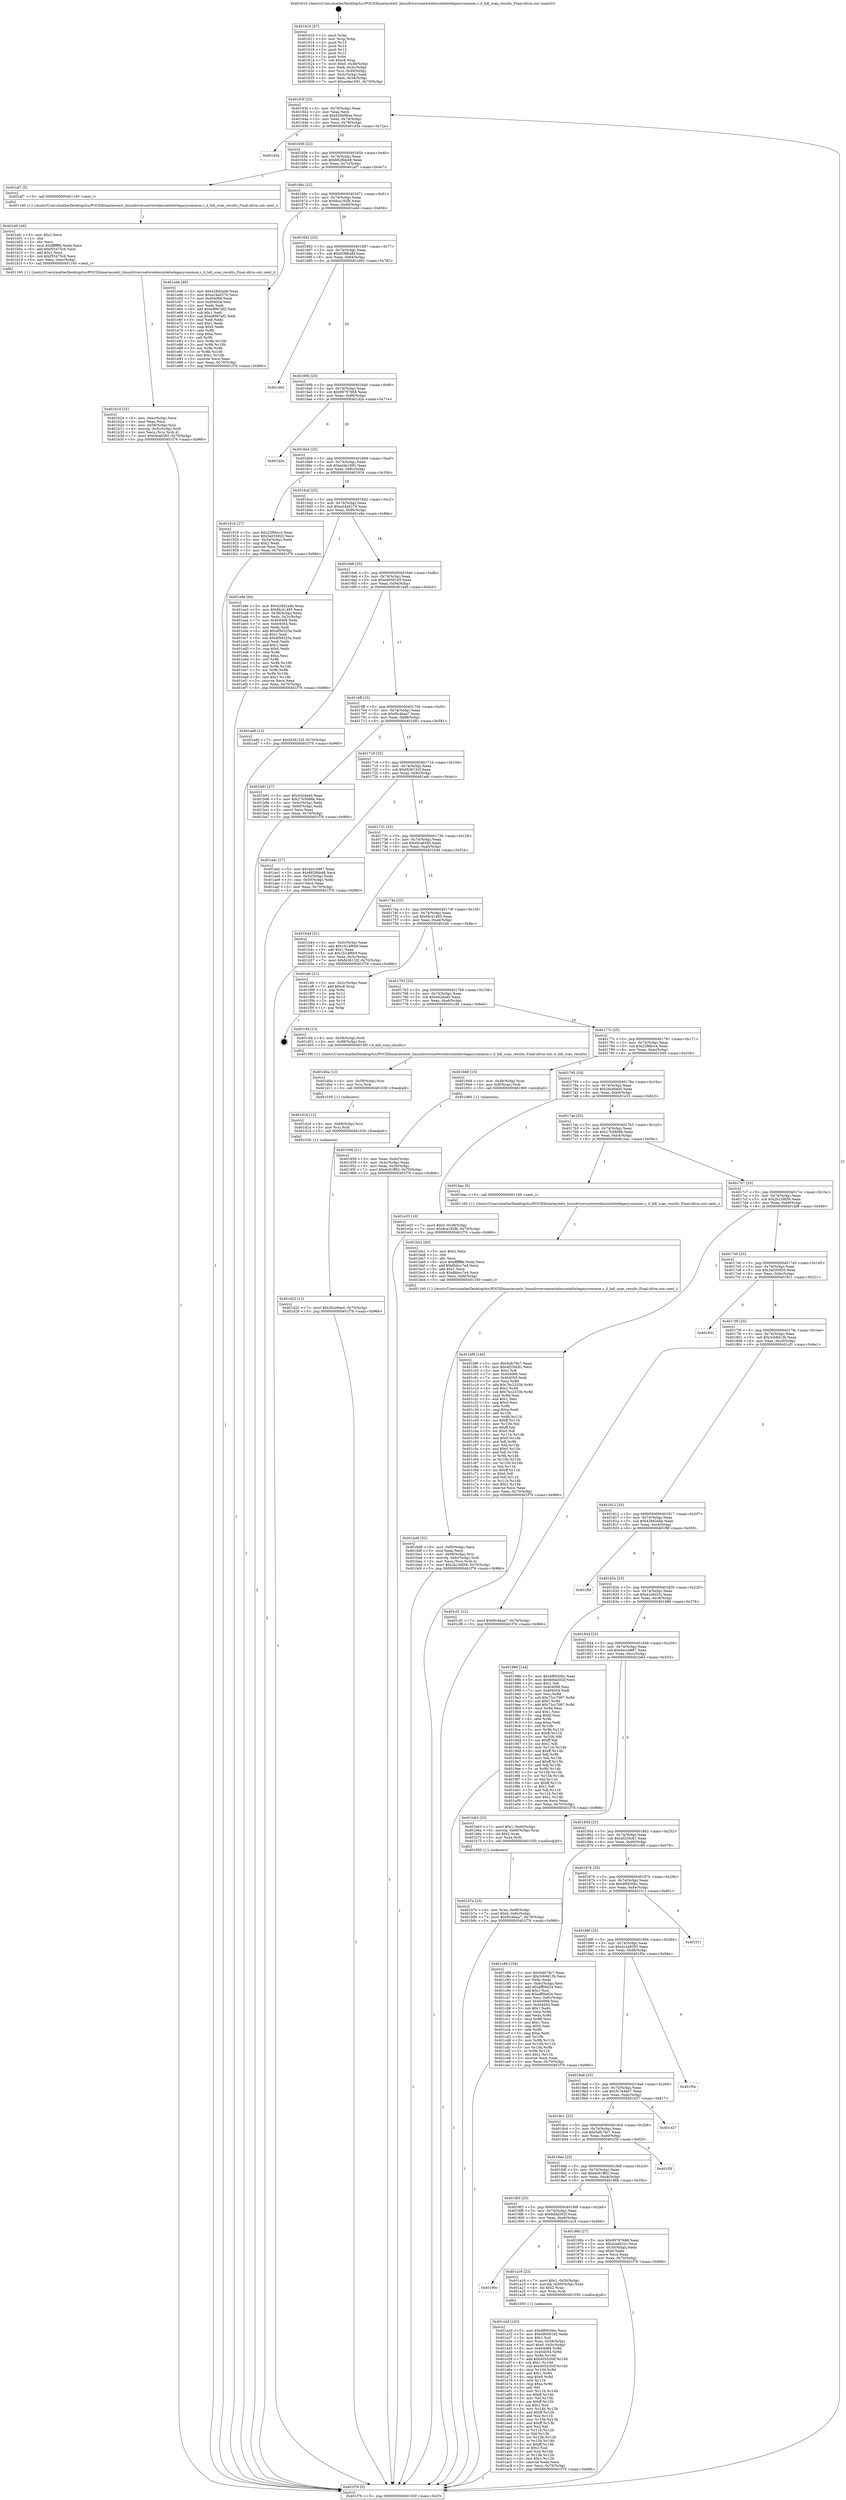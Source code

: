 digraph "0x401610" {
  label = "0x401610 (/mnt/c/Users/mathe/Desktop/tcc/POCII/binaries/extr_linuxdriversnetwirelessinteliwlegacycommon.c_il_hdl_scan_results_Final-ollvm.out::main(0))"
  labelloc = "t"
  node[shape=record]

  Entry [label="",width=0.3,height=0.3,shape=circle,fillcolor=black,style=filled]
  "0x40163f" [label="{
     0x40163f [23]\l
     | [instrs]\l
     &nbsp;&nbsp;0x40163f \<+3\>: mov -0x70(%rbp),%eax\l
     &nbsp;&nbsp;0x401642 \<+2\>: mov %eax,%ecx\l
     &nbsp;&nbsp;0x401644 \<+6\>: sub $0x828a96ea,%ecx\l
     &nbsp;&nbsp;0x40164a \<+3\>: mov %eax,-0x74(%rbp)\l
     &nbsp;&nbsp;0x40164d \<+3\>: mov %ecx,-0x78(%rbp)\l
     &nbsp;&nbsp;0x401650 \<+6\>: je 0000000000401d3a \<main+0x72a\>\l
  }"]
  "0x401d3a" [label="{
     0x401d3a\l
  }", style=dashed]
  "0x401656" [label="{
     0x401656 [22]\l
     | [instrs]\l
     &nbsp;&nbsp;0x401656 \<+5\>: jmp 000000000040165b \<main+0x4b\>\l
     &nbsp;&nbsp;0x40165b \<+3\>: mov -0x74(%rbp),%eax\l
     &nbsp;&nbsp;0x40165e \<+5\>: sub $0x8828bb48,%eax\l
     &nbsp;&nbsp;0x401663 \<+3\>: mov %eax,-0x7c(%rbp)\l
     &nbsp;&nbsp;0x401666 \<+6\>: je 0000000000401af7 \<main+0x4e7\>\l
  }"]
  Exit [label="",width=0.3,height=0.3,shape=circle,fillcolor=black,style=filled,peripheries=2]
  "0x401af7" [label="{
     0x401af7 [5]\l
     | [instrs]\l
     &nbsp;&nbsp;0x401af7 \<+5\>: call 0000000000401160 \<next_i\>\l
     | [calls]\l
     &nbsp;&nbsp;0x401160 \{1\} (/mnt/c/Users/mathe/Desktop/tcc/POCII/binaries/extr_linuxdriversnetwirelessinteliwlegacycommon.c_il_hdl_scan_results_Final-ollvm.out::next_i)\l
  }"]
  "0x40166c" [label="{
     0x40166c [22]\l
     | [instrs]\l
     &nbsp;&nbsp;0x40166c \<+5\>: jmp 0000000000401671 \<main+0x61\>\l
     &nbsp;&nbsp;0x401671 \<+3\>: mov -0x74(%rbp),%eax\l
     &nbsp;&nbsp;0x401674 \<+5\>: sub $0x8ca192fb,%eax\l
     &nbsp;&nbsp;0x401679 \<+3\>: mov %eax,-0x80(%rbp)\l
     &nbsp;&nbsp;0x40167c \<+6\>: je 0000000000401e46 \<main+0x836\>\l
  }"]
  "0x401d22" [label="{
     0x401d22 [12]\l
     | [instrs]\l
     &nbsp;&nbsp;0x401d22 \<+7\>: movl $0x26ce64e0,-0x70(%rbp)\l
     &nbsp;&nbsp;0x401d29 \<+5\>: jmp 0000000000401f76 \<main+0x966\>\l
  }"]
  "0x401e46" [label="{
     0x401e46 [88]\l
     | [instrs]\l
     &nbsp;&nbsp;0x401e46 \<+5\>: mov $0x428d2a4b,%eax\l
     &nbsp;&nbsp;0x401e4b \<+5\>: mov $0xe24a0276,%ecx\l
     &nbsp;&nbsp;0x401e50 \<+7\>: mov 0x404068,%edx\l
     &nbsp;&nbsp;0x401e57 \<+7\>: mov 0x404054,%esi\l
     &nbsp;&nbsp;0x401e5e \<+2\>: mov %edx,%edi\l
     &nbsp;&nbsp;0x401e60 \<+6\>: add $0xe8067af2,%edi\l
     &nbsp;&nbsp;0x401e66 \<+3\>: sub $0x1,%edi\l
     &nbsp;&nbsp;0x401e69 \<+6\>: sub $0xe8067af2,%edi\l
     &nbsp;&nbsp;0x401e6f \<+3\>: imul %edi,%edx\l
     &nbsp;&nbsp;0x401e72 \<+3\>: and $0x1,%edx\l
     &nbsp;&nbsp;0x401e75 \<+3\>: cmp $0x0,%edx\l
     &nbsp;&nbsp;0x401e78 \<+4\>: sete %r8b\l
     &nbsp;&nbsp;0x401e7c \<+3\>: cmp $0xa,%esi\l
     &nbsp;&nbsp;0x401e7f \<+4\>: setl %r9b\l
     &nbsp;&nbsp;0x401e83 \<+3\>: mov %r8b,%r10b\l
     &nbsp;&nbsp;0x401e86 \<+3\>: and %r9b,%r10b\l
     &nbsp;&nbsp;0x401e89 \<+3\>: xor %r9b,%r8b\l
     &nbsp;&nbsp;0x401e8c \<+3\>: or %r8b,%r10b\l
     &nbsp;&nbsp;0x401e8f \<+4\>: test $0x1,%r10b\l
     &nbsp;&nbsp;0x401e93 \<+3\>: cmovne %ecx,%eax\l
     &nbsp;&nbsp;0x401e96 \<+3\>: mov %eax,-0x70(%rbp)\l
     &nbsp;&nbsp;0x401e99 \<+5\>: jmp 0000000000401f76 \<main+0x966\>\l
  }"]
  "0x401682" [label="{
     0x401682 [25]\l
     | [instrs]\l
     &nbsp;&nbsp;0x401682 \<+5\>: jmp 0000000000401687 \<main+0x77\>\l
     &nbsp;&nbsp;0x401687 \<+3\>: mov -0x74(%rbp),%eax\l
     &nbsp;&nbsp;0x40168a \<+5\>: sub $0x928fb48f,%eax\l
     &nbsp;&nbsp;0x40168f \<+6\>: mov %eax,-0x84(%rbp)\l
     &nbsp;&nbsp;0x401695 \<+6\>: je 0000000000401d92 \<main+0x782\>\l
  }"]
  "0x401d16" [label="{
     0x401d16 [12]\l
     | [instrs]\l
     &nbsp;&nbsp;0x401d16 \<+4\>: mov -0x68(%rbp),%rsi\l
     &nbsp;&nbsp;0x401d1a \<+3\>: mov %rsi,%rdi\l
     &nbsp;&nbsp;0x401d1d \<+5\>: call 0000000000401030 \<free@plt\>\l
     | [calls]\l
     &nbsp;&nbsp;0x401030 \{1\} (unknown)\l
  }"]
  "0x401d92" [label="{
     0x401d92\l
  }", style=dashed]
  "0x40169b" [label="{
     0x40169b [25]\l
     | [instrs]\l
     &nbsp;&nbsp;0x40169b \<+5\>: jmp 00000000004016a0 \<main+0x90\>\l
     &nbsp;&nbsp;0x4016a0 \<+3\>: mov -0x74(%rbp),%eax\l
     &nbsp;&nbsp;0x4016a3 \<+5\>: sub $0x99797668,%eax\l
     &nbsp;&nbsp;0x4016a8 \<+6\>: mov %eax,-0x88(%rbp)\l
     &nbsp;&nbsp;0x4016ae \<+6\>: je 0000000000401d2e \<main+0x71e\>\l
  }"]
  "0x401d0a" [label="{
     0x401d0a [12]\l
     | [instrs]\l
     &nbsp;&nbsp;0x401d0a \<+4\>: mov -0x58(%rbp),%rsi\l
     &nbsp;&nbsp;0x401d0e \<+3\>: mov %rsi,%rdi\l
     &nbsp;&nbsp;0x401d11 \<+5\>: call 0000000000401030 \<free@plt\>\l
     | [calls]\l
     &nbsp;&nbsp;0x401030 \{1\} (unknown)\l
  }"]
  "0x401d2e" [label="{
     0x401d2e\l
  }", style=dashed]
  "0x4016b4" [label="{
     0x4016b4 [25]\l
     | [instrs]\l
     &nbsp;&nbsp;0x4016b4 \<+5\>: jmp 00000000004016b9 \<main+0xa9\>\l
     &nbsp;&nbsp;0x4016b9 \<+3\>: mov -0x74(%rbp),%eax\l
     &nbsp;&nbsp;0x4016bc \<+5\>: sub $0xad4e1691,%eax\l
     &nbsp;&nbsp;0x4016c1 \<+6\>: mov %eax,-0x8c(%rbp)\l
     &nbsp;&nbsp;0x4016c7 \<+6\>: je 0000000000401916 \<main+0x306\>\l
  }"]
  "0x401bd9" [label="{
     0x401bd9 [32]\l
     | [instrs]\l
     &nbsp;&nbsp;0x401bd9 \<+6\>: mov -0xf0(%rbp),%ecx\l
     &nbsp;&nbsp;0x401bdf \<+3\>: imul %eax,%ecx\l
     &nbsp;&nbsp;0x401be2 \<+4\>: mov -0x68(%rbp),%rsi\l
     &nbsp;&nbsp;0x401be6 \<+4\>: movslq -0x6c(%rbp),%rdi\l
     &nbsp;&nbsp;0x401bea \<+3\>: mov %ecx,(%rsi,%rdi,4)\l
     &nbsp;&nbsp;0x401bed \<+7\>: movl $0x2b158f56,-0x70(%rbp)\l
     &nbsp;&nbsp;0x401bf4 \<+5\>: jmp 0000000000401f76 \<main+0x966\>\l
  }"]
  "0x401916" [label="{
     0x401916 [27]\l
     | [instrs]\l
     &nbsp;&nbsp;0x401916 \<+5\>: mov $0x22f6bcc4,%eax\l
     &nbsp;&nbsp;0x40191b \<+5\>: mov $0x3a035920,%ecx\l
     &nbsp;&nbsp;0x401920 \<+3\>: mov -0x34(%rbp),%edx\l
     &nbsp;&nbsp;0x401923 \<+3\>: cmp $0x2,%edx\l
     &nbsp;&nbsp;0x401926 \<+3\>: cmovne %ecx,%eax\l
     &nbsp;&nbsp;0x401929 \<+3\>: mov %eax,-0x70(%rbp)\l
     &nbsp;&nbsp;0x40192c \<+5\>: jmp 0000000000401f76 \<main+0x966\>\l
  }"]
  "0x4016cd" [label="{
     0x4016cd [25]\l
     | [instrs]\l
     &nbsp;&nbsp;0x4016cd \<+5\>: jmp 00000000004016d2 \<main+0xc2\>\l
     &nbsp;&nbsp;0x4016d2 \<+3\>: mov -0x74(%rbp),%eax\l
     &nbsp;&nbsp;0x4016d5 \<+5\>: sub $0xe24a0276,%eax\l
     &nbsp;&nbsp;0x4016da \<+6\>: mov %eax,-0x90(%rbp)\l
     &nbsp;&nbsp;0x4016e0 \<+6\>: je 0000000000401e9e \<main+0x88e\>\l
  }"]
  "0x401f76" [label="{
     0x401f76 [5]\l
     | [instrs]\l
     &nbsp;&nbsp;0x401f76 \<+5\>: jmp 000000000040163f \<main+0x2f\>\l
  }"]
  "0x401610" [label="{
     0x401610 [47]\l
     | [instrs]\l
     &nbsp;&nbsp;0x401610 \<+1\>: push %rbp\l
     &nbsp;&nbsp;0x401611 \<+3\>: mov %rsp,%rbp\l
     &nbsp;&nbsp;0x401614 \<+2\>: push %r15\l
     &nbsp;&nbsp;0x401616 \<+2\>: push %r14\l
     &nbsp;&nbsp;0x401618 \<+2\>: push %r13\l
     &nbsp;&nbsp;0x40161a \<+2\>: push %r12\l
     &nbsp;&nbsp;0x40161c \<+1\>: push %rbx\l
     &nbsp;&nbsp;0x40161d \<+7\>: sub $0xc8,%rsp\l
     &nbsp;&nbsp;0x401624 \<+7\>: movl $0x0,-0x38(%rbp)\l
     &nbsp;&nbsp;0x40162b \<+3\>: mov %edi,-0x3c(%rbp)\l
     &nbsp;&nbsp;0x40162e \<+4\>: mov %rsi,-0x48(%rbp)\l
     &nbsp;&nbsp;0x401632 \<+3\>: mov -0x3c(%rbp),%edi\l
     &nbsp;&nbsp;0x401635 \<+3\>: mov %edi,-0x34(%rbp)\l
     &nbsp;&nbsp;0x401638 \<+7\>: movl $0xad4e1691,-0x70(%rbp)\l
  }"]
  "0x401bb1" [label="{
     0x401bb1 [40]\l
     | [instrs]\l
     &nbsp;&nbsp;0x401bb1 \<+5\>: mov $0x2,%ecx\l
     &nbsp;&nbsp;0x401bb6 \<+1\>: cltd\l
     &nbsp;&nbsp;0x401bb7 \<+2\>: idiv %ecx\l
     &nbsp;&nbsp;0x401bb9 \<+6\>: imul $0xfffffffe,%edx,%ecx\l
     &nbsp;&nbsp;0x401bbf \<+6\>: add $0x8bbcc7e4,%ecx\l
     &nbsp;&nbsp;0x401bc5 \<+3\>: add $0x1,%ecx\l
     &nbsp;&nbsp;0x401bc8 \<+6\>: sub $0x8bbcc7e4,%ecx\l
     &nbsp;&nbsp;0x401bce \<+6\>: mov %ecx,-0xf0(%rbp)\l
     &nbsp;&nbsp;0x401bd4 \<+5\>: call 0000000000401160 \<next_i\>\l
     | [calls]\l
     &nbsp;&nbsp;0x401160 \{1\} (/mnt/c/Users/mathe/Desktop/tcc/POCII/binaries/extr_linuxdriversnetwirelessinteliwlegacycommon.c_il_hdl_scan_results_Final-ollvm.out::next_i)\l
  }"]
  "0x401e9e" [label="{
     0x401e9e [94]\l
     | [instrs]\l
     &nbsp;&nbsp;0x401e9e \<+5\>: mov $0x428d2a4b,%eax\l
     &nbsp;&nbsp;0x401ea3 \<+5\>: mov $0xfdc41495,%ecx\l
     &nbsp;&nbsp;0x401ea8 \<+3\>: mov -0x38(%rbp),%edx\l
     &nbsp;&nbsp;0x401eab \<+3\>: mov %edx,-0x2c(%rbp)\l
     &nbsp;&nbsp;0x401eae \<+7\>: mov 0x404068,%edx\l
     &nbsp;&nbsp;0x401eb5 \<+7\>: mov 0x404054,%esi\l
     &nbsp;&nbsp;0x401ebc \<+2\>: mov %edx,%edi\l
     &nbsp;&nbsp;0x401ebe \<+6\>: add $0xdf5d325a,%edi\l
     &nbsp;&nbsp;0x401ec4 \<+3\>: sub $0x1,%edi\l
     &nbsp;&nbsp;0x401ec7 \<+6\>: sub $0xdf5d325a,%edi\l
     &nbsp;&nbsp;0x401ecd \<+3\>: imul %edi,%edx\l
     &nbsp;&nbsp;0x401ed0 \<+3\>: and $0x1,%edx\l
     &nbsp;&nbsp;0x401ed3 \<+3\>: cmp $0x0,%edx\l
     &nbsp;&nbsp;0x401ed6 \<+4\>: sete %r8b\l
     &nbsp;&nbsp;0x401eda \<+3\>: cmp $0xa,%esi\l
     &nbsp;&nbsp;0x401edd \<+4\>: setl %r9b\l
     &nbsp;&nbsp;0x401ee1 \<+3\>: mov %r8b,%r10b\l
     &nbsp;&nbsp;0x401ee4 \<+3\>: and %r9b,%r10b\l
     &nbsp;&nbsp;0x401ee7 \<+3\>: xor %r9b,%r8b\l
     &nbsp;&nbsp;0x401eea \<+3\>: or %r8b,%r10b\l
     &nbsp;&nbsp;0x401eed \<+4\>: test $0x1,%r10b\l
     &nbsp;&nbsp;0x401ef1 \<+3\>: cmovne %ecx,%eax\l
     &nbsp;&nbsp;0x401ef4 \<+3\>: mov %eax,-0x70(%rbp)\l
     &nbsp;&nbsp;0x401ef7 \<+5\>: jmp 0000000000401f76 \<main+0x966\>\l
  }"]
  "0x4016e6" [label="{
     0x4016e6 [25]\l
     | [instrs]\l
     &nbsp;&nbsp;0x4016e6 \<+5\>: jmp 00000000004016eb \<main+0xdb\>\l
     &nbsp;&nbsp;0x4016eb \<+3\>: mov -0x74(%rbp),%eax\l
     &nbsp;&nbsp;0x4016ee \<+5\>: sub $0xe9058165,%eax\l
     &nbsp;&nbsp;0x4016f3 \<+6\>: mov %eax,-0x94(%rbp)\l
     &nbsp;&nbsp;0x4016f9 \<+6\>: je 0000000000401ad0 \<main+0x4c0\>\l
  }"]
  "0x401b7a" [label="{
     0x401b7a [23]\l
     | [instrs]\l
     &nbsp;&nbsp;0x401b7a \<+4\>: mov %rax,-0x68(%rbp)\l
     &nbsp;&nbsp;0x401b7e \<+7\>: movl $0x0,-0x6c(%rbp)\l
     &nbsp;&nbsp;0x401b85 \<+7\>: movl $0xf0c4baa7,-0x70(%rbp)\l
     &nbsp;&nbsp;0x401b8c \<+5\>: jmp 0000000000401f76 \<main+0x966\>\l
  }"]
  "0x401ad0" [label="{
     0x401ad0 [12]\l
     | [instrs]\l
     &nbsp;&nbsp;0x401ad0 \<+7\>: movl $0xf436132f,-0x70(%rbp)\l
     &nbsp;&nbsp;0x401ad7 \<+5\>: jmp 0000000000401f76 \<main+0x966\>\l
  }"]
  "0x4016ff" [label="{
     0x4016ff [25]\l
     | [instrs]\l
     &nbsp;&nbsp;0x4016ff \<+5\>: jmp 0000000000401704 \<main+0xf4\>\l
     &nbsp;&nbsp;0x401704 \<+3\>: mov -0x74(%rbp),%eax\l
     &nbsp;&nbsp;0x401707 \<+5\>: sub $0xf0c4baa7,%eax\l
     &nbsp;&nbsp;0x40170c \<+6\>: mov %eax,-0x98(%rbp)\l
     &nbsp;&nbsp;0x401712 \<+6\>: je 0000000000401b91 \<main+0x581\>\l
  }"]
  "0x401b24" [label="{
     0x401b24 [32]\l
     | [instrs]\l
     &nbsp;&nbsp;0x401b24 \<+6\>: mov -0xec(%rbp),%ecx\l
     &nbsp;&nbsp;0x401b2a \<+3\>: imul %eax,%ecx\l
     &nbsp;&nbsp;0x401b2d \<+4\>: mov -0x58(%rbp),%rsi\l
     &nbsp;&nbsp;0x401b31 \<+4\>: movslq -0x5c(%rbp),%rdi\l
     &nbsp;&nbsp;0x401b35 \<+3\>: mov %ecx,(%rsi,%rdi,4)\l
     &nbsp;&nbsp;0x401b38 \<+7\>: movl $0xf4ca6585,-0x70(%rbp)\l
     &nbsp;&nbsp;0x401b3f \<+5\>: jmp 0000000000401f76 \<main+0x966\>\l
  }"]
  "0x401b91" [label="{
     0x401b91 [27]\l
     | [instrs]\l
     &nbsp;&nbsp;0x401b91 \<+5\>: mov $0x442da40,%eax\l
     &nbsp;&nbsp;0x401b96 \<+5\>: mov $0x27b5888b,%ecx\l
     &nbsp;&nbsp;0x401b9b \<+3\>: mov -0x6c(%rbp),%edx\l
     &nbsp;&nbsp;0x401b9e \<+3\>: cmp -0x60(%rbp),%edx\l
     &nbsp;&nbsp;0x401ba1 \<+3\>: cmovl %ecx,%eax\l
     &nbsp;&nbsp;0x401ba4 \<+3\>: mov %eax,-0x70(%rbp)\l
     &nbsp;&nbsp;0x401ba7 \<+5\>: jmp 0000000000401f76 \<main+0x966\>\l
  }"]
  "0x401718" [label="{
     0x401718 [25]\l
     | [instrs]\l
     &nbsp;&nbsp;0x401718 \<+5\>: jmp 000000000040171d \<main+0x10d\>\l
     &nbsp;&nbsp;0x40171d \<+3\>: mov -0x74(%rbp),%eax\l
     &nbsp;&nbsp;0x401720 \<+5\>: sub $0xf436132f,%eax\l
     &nbsp;&nbsp;0x401725 \<+6\>: mov %eax,-0x9c(%rbp)\l
     &nbsp;&nbsp;0x40172b \<+6\>: je 0000000000401adc \<main+0x4cc\>\l
  }"]
  "0x401afc" [label="{
     0x401afc [40]\l
     | [instrs]\l
     &nbsp;&nbsp;0x401afc \<+5\>: mov $0x2,%ecx\l
     &nbsp;&nbsp;0x401b01 \<+1\>: cltd\l
     &nbsp;&nbsp;0x401b02 \<+2\>: idiv %ecx\l
     &nbsp;&nbsp;0x401b04 \<+6\>: imul $0xfffffffe,%edx,%ecx\l
     &nbsp;&nbsp;0x401b0a \<+6\>: add $0xf55475c6,%ecx\l
     &nbsp;&nbsp;0x401b10 \<+3\>: add $0x1,%ecx\l
     &nbsp;&nbsp;0x401b13 \<+6\>: sub $0xf55475c6,%ecx\l
     &nbsp;&nbsp;0x401b19 \<+6\>: mov %ecx,-0xec(%rbp)\l
     &nbsp;&nbsp;0x401b1f \<+5\>: call 0000000000401160 \<next_i\>\l
     | [calls]\l
     &nbsp;&nbsp;0x401160 \{1\} (/mnt/c/Users/mathe/Desktop/tcc/POCII/binaries/extr_linuxdriversnetwirelessinteliwlegacycommon.c_il_hdl_scan_results_Final-ollvm.out::next_i)\l
  }"]
  "0x401adc" [label="{
     0x401adc [27]\l
     | [instrs]\l
     &nbsp;&nbsp;0x401adc \<+5\>: mov $0x4ecc4887,%eax\l
     &nbsp;&nbsp;0x401ae1 \<+5\>: mov $0x8828bb48,%ecx\l
     &nbsp;&nbsp;0x401ae6 \<+3\>: mov -0x5c(%rbp),%edx\l
     &nbsp;&nbsp;0x401ae9 \<+3\>: cmp -0x50(%rbp),%edx\l
     &nbsp;&nbsp;0x401aec \<+3\>: cmovl %ecx,%eax\l
     &nbsp;&nbsp;0x401aef \<+3\>: mov %eax,-0x70(%rbp)\l
     &nbsp;&nbsp;0x401af2 \<+5\>: jmp 0000000000401f76 \<main+0x966\>\l
  }"]
  "0x401731" [label="{
     0x401731 [25]\l
     | [instrs]\l
     &nbsp;&nbsp;0x401731 \<+5\>: jmp 0000000000401736 \<main+0x126\>\l
     &nbsp;&nbsp;0x401736 \<+3\>: mov -0x74(%rbp),%eax\l
     &nbsp;&nbsp;0x401739 \<+5\>: sub $0xf4ca6585,%eax\l
     &nbsp;&nbsp;0x40173e \<+6\>: mov %eax,-0xa0(%rbp)\l
     &nbsp;&nbsp;0x401744 \<+6\>: je 0000000000401b44 \<main+0x534\>\l
  }"]
  "0x401a2d" [label="{
     0x401a2d [163]\l
     | [instrs]\l
     &nbsp;&nbsp;0x401a2d \<+5\>: mov $0x4f6930bc,%ecx\l
     &nbsp;&nbsp;0x401a32 \<+5\>: mov $0xe9058165,%edx\l
     &nbsp;&nbsp;0x401a37 \<+3\>: mov $0x1,%sil\l
     &nbsp;&nbsp;0x401a3a \<+4\>: mov %rax,-0x58(%rbp)\l
     &nbsp;&nbsp;0x401a3e \<+7\>: movl $0x0,-0x5c(%rbp)\l
     &nbsp;&nbsp;0x401a45 \<+8\>: mov 0x404068,%r8d\l
     &nbsp;&nbsp;0x401a4d \<+8\>: mov 0x404054,%r9d\l
     &nbsp;&nbsp;0x401a55 \<+3\>: mov %r8d,%r10d\l
     &nbsp;&nbsp;0x401a58 \<+7\>: add $0x4052c50f,%r10d\l
     &nbsp;&nbsp;0x401a5f \<+4\>: sub $0x1,%r10d\l
     &nbsp;&nbsp;0x401a63 \<+7\>: sub $0x4052c50f,%r10d\l
     &nbsp;&nbsp;0x401a6a \<+4\>: imul %r10d,%r8d\l
     &nbsp;&nbsp;0x401a6e \<+4\>: and $0x1,%r8d\l
     &nbsp;&nbsp;0x401a72 \<+4\>: cmp $0x0,%r8d\l
     &nbsp;&nbsp;0x401a76 \<+4\>: sete %r11b\l
     &nbsp;&nbsp;0x401a7a \<+4\>: cmp $0xa,%r9d\l
     &nbsp;&nbsp;0x401a7e \<+3\>: setl %bl\l
     &nbsp;&nbsp;0x401a81 \<+3\>: mov %r11b,%r14b\l
     &nbsp;&nbsp;0x401a84 \<+4\>: xor $0xff,%r14b\l
     &nbsp;&nbsp;0x401a88 \<+3\>: mov %bl,%r15b\l
     &nbsp;&nbsp;0x401a8b \<+4\>: xor $0xff,%r15b\l
     &nbsp;&nbsp;0x401a8f \<+4\>: xor $0x1,%sil\l
     &nbsp;&nbsp;0x401a93 \<+3\>: mov %r14b,%r12b\l
     &nbsp;&nbsp;0x401a96 \<+4\>: and $0xff,%r12b\l
     &nbsp;&nbsp;0x401a9a \<+3\>: and %sil,%r11b\l
     &nbsp;&nbsp;0x401a9d \<+3\>: mov %r15b,%r13b\l
     &nbsp;&nbsp;0x401aa0 \<+4\>: and $0xff,%r13b\l
     &nbsp;&nbsp;0x401aa4 \<+3\>: and %sil,%bl\l
     &nbsp;&nbsp;0x401aa7 \<+3\>: or %r11b,%r12b\l
     &nbsp;&nbsp;0x401aaa \<+3\>: or %bl,%r13b\l
     &nbsp;&nbsp;0x401aad \<+3\>: xor %r13b,%r12b\l
     &nbsp;&nbsp;0x401ab0 \<+3\>: or %r15b,%r14b\l
     &nbsp;&nbsp;0x401ab3 \<+4\>: xor $0xff,%r14b\l
     &nbsp;&nbsp;0x401ab7 \<+4\>: or $0x1,%sil\l
     &nbsp;&nbsp;0x401abb \<+3\>: and %sil,%r14b\l
     &nbsp;&nbsp;0x401abe \<+3\>: or %r14b,%r12b\l
     &nbsp;&nbsp;0x401ac1 \<+4\>: test $0x1,%r12b\l
     &nbsp;&nbsp;0x401ac5 \<+3\>: cmovne %edx,%ecx\l
     &nbsp;&nbsp;0x401ac8 \<+3\>: mov %ecx,-0x70(%rbp)\l
     &nbsp;&nbsp;0x401acb \<+5\>: jmp 0000000000401f76 \<main+0x966\>\l
  }"]
  "0x401b44" [label="{
     0x401b44 [31]\l
     | [instrs]\l
     &nbsp;&nbsp;0x401b44 \<+3\>: mov -0x5c(%rbp),%eax\l
     &nbsp;&nbsp;0x401b47 \<+5\>: add $0x1b14f949,%eax\l
     &nbsp;&nbsp;0x401b4c \<+3\>: add $0x1,%eax\l
     &nbsp;&nbsp;0x401b4f \<+5\>: sub $0x1b14f949,%eax\l
     &nbsp;&nbsp;0x401b54 \<+3\>: mov %eax,-0x5c(%rbp)\l
     &nbsp;&nbsp;0x401b57 \<+7\>: movl $0xf436132f,-0x70(%rbp)\l
     &nbsp;&nbsp;0x401b5e \<+5\>: jmp 0000000000401f76 \<main+0x966\>\l
  }"]
  "0x40174a" [label="{
     0x40174a [25]\l
     | [instrs]\l
     &nbsp;&nbsp;0x40174a \<+5\>: jmp 000000000040174f \<main+0x13f\>\l
     &nbsp;&nbsp;0x40174f \<+3\>: mov -0x74(%rbp),%eax\l
     &nbsp;&nbsp;0x401752 \<+5\>: sub $0xfdc41495,%eax\l
     &nbsp;&nbsp;0x401757 \<+6\>: mov %eax,-0xa4(%rbp)\l
     &nbsp;&nbsp;0x40175d \<+6\>: je 0000000000401efc \<main+0x8ec\>\l
  }"]
  "0x40190c" [label="{
     0x40190c\l
  }", style=dashed]
  "0x401efc" [label="{
     0x401efc [21]\l
     | [instrs]\l
     &nbsp;&nbsp;0x401efc \<+3\>: mov -0x2c(%rbp),%eax\l
     &nbsp;&nbsp;0x401eff \<+7\>: add $0xc8,%rsp\l
     &nbsp;&nbsp;0x401f06 \<+1\>: pop %rbx\l
     &nbsp;&nbsp;0x401f07 \<+2\>: pop %r12\l
     &nbsp;&nbsp;0x401f09 \<+2\>: pop %r13\l
     &nbsp;&nbsp;0x401f0b \<+2\>: pop %r14\l
     &nbsp;&nbsp;0x401f0d \<+2\>: pop %r15\l
     &nbsp;&nbsp;0x401f0f \<+1\>: pop %rbp\l
     &nbsp;&nbsp;0x401f10 \<+1\>: ret\l
  }"]
  "0x401763" [label="{
     0x401763 [25]\l
     | [instrs]\l
     &nbsp;&nbsp;0x401763 \<+5\>: jmp 0000000000401768 \<main+0x158\>\l
     &nbsp;&nbsp;0x401768 \<+3\>: mov -0x74(%rbp),%eax\l
     &nbsp;&nbsp;0x40176b \<+5\>: sub $0x442da40,%eax\l
     &nbsp;&nbsp;0x401770 \<+6\>: mov %eax,-0xa8(%rbp)\l
     &nbsp;&nbsp;0x401776 \<+6\>: je 0000000000401cfd \<main+0x6ed\>\l
  }"]
  "0x401a16" [label="{
     0x401a16 [23]\l
     | [instrs]\l
     &nbsp;&nbsp;0x401a16 \<+7\>: movl $0x1,-0x50(%rbp)\l
     &nbsp;&nbsp;0x401a1d \<+4\>: movslq -0x50(%rbp),%rax\l
     &nbsp;&nbsp;0x401a21 \<+4\>: shl $0x2,%rax\l
     &nbsp;&nbsp;0x401a25 \<+3\>: mov %rax,%rdi\l
     &nbsp;&nbsp;0x401a28 \<+5\>: call 0000000000401050 \<malloc@plt\>\l
     | [calls]\l
     &nbsp;&nbsp;0x401050 \{1\} (unknown)\l
  }"]
  "0x401cfd" [label="{
     0x401cfd [13]\l
     | [instrs]\l
     &nbsp;&nbsp;0x401cfd \<+4\>: mov -0x58(%rbp),%rdi\l
     &nbsp;&nbsp;0x401d01 \<+4\>: mov -0x68(%rbp),%rsi\l
     &nbsp;&nbsp;0x401d05 \<+5\>: call 00000000004013f0 \<il_hdl_scan_results\>\l
     | [calls]\l
     &nbsp;&nbsp;0x4013f0 \{1\} (/mnt/c/Users/mathe/Desktop/tcc/POCII/binaries/extr_linuxdriversnetwirelessinteliwlegacycommon.c_il_hdl_scan_results_Final-ollvm.out::il_hdl_scan_results)\l
  }"]
  "0x40177c" [label="{
     0x40177c [25]\l
     | [instrs]\l
     &nbsp;&nbsp;0x40177c \<+5\>: jmp 0000000000401781 \<main+0x171\>\l
     &nbsp;&nbsp;0x401781 \<+3\>: mov -0x74(%rbp),%eax\l
     &nbsp;&nbsp;0x401784 \<+5\>: sub $0x22f6bcc4,%eax\l
     &nbsp;&nbsp;0x401789 \<+6\>: mov %eax,-0xac(%rbp)\l
     &nbsp;&nbsp;0x40178f \<+6\>: je 0000000000401949 \<main+0x339\>\l
  }"]
  "0x4018f3" [label="{
     0x4018f3 [25]\l
     | [instrs]\l
     &nbsp;&nbsp;0x4018f3 \<+5\>: jmp 00000000004018f8 \<main+0x2e8\>\l
     &nbsp;&nbsp;0x4018f8 \<+3\>: mov -0x74(%rbp),%eax\l
     &nbsp;&nbsp;0x4018fb \<+5\>: sub $0x6dda502f,%eax\l
     &nbsp;&nbsp;0x401900 \<+6\>: mov %eax,-0xe8(%rbp)\l
     &nbsp;&nbsp;0x401906 \<+6\>: je 0000000000401a16 \<main+0x406\>\l
  }"]
  "0x401949" [label="{
     0x401949 [13]\l
     | [instrs]\l
     &nbsp;&nbsp;0x401949 \<+4\>: mov -0x48(%rbp),%rax\l
     &nbsp;&nbsp;0x40194d \<+4\>: mov 0x8(%rax),%rdi\l
     &nbsp;&nbsp;0x401951 \<+5\>: call 0000000000401060 \<atoi@plt\>\l
     | [calls]\l
     &nbsp;&nbsp;0x401060 \{1\} (unknown)\l
  }"]
  "0x401795" [label="{
     0x401795 [25]\l
     | [instrs]\l
     &nbsp;&nbsp;0x401795 \<+5\>: jmp 000000000040179a \<main+0x18a\>\l
     &nbsp;&nbsp;0x40179a \<+3\>: mov -0x74(%rbp),%eax\l
     &nbsp;&nbsp;0x40179d \<+5\>: sub $0x26ce64e0,%eax\l
     &nbsp;&nbsp;0x4017a2 \<+6\>: mov %eax,-0xb0(%rbp)\l
     &nbsp;&nbsp;0x4017a8 \<+6\>: je 0000000000401e33 \<main+0x823\>\l
  }"]
  "0x401956" [label="{
     0x401956 [21]\l
     | [instrs]\l
     &nbsp;&nbsp;0x401956 \<+3\>: mov %eax,-0x4c(%rbp)\l
     &nbsp;&nbsp;0x401959 \<+3\>: mov -0x4c(%rbp),%eax\l
     &nbsp;&nbsp;0x40195c \<+3\>: mov %eax,-0x30(%rbp)\l
     &nbsp;&nbsp;0x40195f \<+7\>: movl $0x6c61ff62,-0x70(%rbp)\l
     &nbsp;&nbsp;0x401966 \<+5\>: jmp 0000000000401f76 \<main+0x966\>\l
  }"]
  "0x40196b" [label="{
     0x40196b [27]\l
     | [instrs]\l
     &nbsp;&nbsp;0x40196b \<+5\>: mov $0x99797668,%eax\l
     &nbsp;&nbsp;0x401970 \<+5\>: mov $0x42ef432c,%ecx\l
     &nbsp;&nbsp;0x401975 \<+3\>: mov -0x30(%rbp),%edx\l
     &nbsp;&nbsp;0x401978 \<+3\>: cmp $0x0,%edx\l
     &nbsp;&nbsp;0x40197b \<+3\>: cmove %ecx,%eax\l
     &nbsp;&nbsp;0x40197e \<+3\>: mov %eax,-0x70(%rbp)\l
     &nbsp;&nbsp;0x401981 \<+5\>: jmp 0000000000401f76 \<main+0x966\>\l
  }"]
  "0x401e33" [label="{
     0x401e33 [19]\l
     | [instrs]\l
     &nbsp;&nbsp;0x401e33 \<+7\>: movl $0x0,-0x38(%rbp)\l
     &nbsp;&nbsp;0x401e3a \<+7\>: movl $0x8ca192fb,-0x70(%rbp)\l
     &nbsp;&nbsp;0x401e41 \<+5\>: jmp 0000000000401f76 \<main+0x966\>\l
  }"]
  "0x4017ae" [label="{
     0x4017ae [25]\l
     | [instrs]\l
     &nbsp;&nbsp;0x4017ae \<+5\>: jmp 00000000004017b3 \<main+0x1a3\>\l
     &nbsp;&nbsp;0x4017b3 \<+3\>: mov -0x74(%rbp),%eax\l
     &nbsp;&nbsp;0x4017b6 \<+5\>: sub $0x27b5888b,%eax\l
     &nbsp;&nbsp;0x4017bb \<+6\>: mov %eax,-0xb4(%rbp)\l
     &nbsp;&nbsp;0x4017c1 \<+6\>: je 0000000000401bac \<main+0x59c\>\l
  }"]
  "0x4018da" [label="{
     0x4018da [25]\l
     | [instrs]\l
     &nbsp;&nbsp;0x4018da \<+5\>: jmp 00000000004018df \<main+0x2cf\>\l
     &nbsp;&nbsp;0x4018df \<+3\>: mov -0x74(%rbp),%eax\l
     &nbsp;&nbsp;0x4018e2 \<+5\>: sub $0x6c61ff62,%eax\l
     &nbsp;&nbsp;0x4018e7 \<+6\>: mov %eax,-0xe4(%rbp)\l
     &nbsp;&nbsp;0x4018ed \<+6\>: je 000000000040196b \<main+0x35b\>\l
  }"]
  "0x401bac" [label="{
     0x401bac [5]\l
     | [instrs]\l
     &nbsp;&nbsp;0x401bac \<+5\>: call 0000000000401160 \<next_i\>\l
     | [calls]\l
     &nbsp;&nbsp;0x401160 \{1\} (/mnt/c/Users/mathe/Desktop/tcc/POCII/binaries/extr_linuxdriversnetwirelessinteliwlegacycommon.c_il_hdl_scan_results_Final-ollvm.out::next_i)\l
  }"]
  "0x4017c7" [label="{
     0x4017c7 [25]\l
     | [instrs]\l
     &nbsp;&nbsp;0x4017c7 \<+5\>: jmp 00000000004017cc \<main+0x1bc\>\l
     &nbsp;&nbsp;0x4017cc \<+3\>: mov -0x74(%rbp),%eax\l
     &nbsp;&nbsp;0x4017cf \<+5\>: sub $0x2b158f56,%eax\l
     &nbsp;&nbsp;0x4017d4 \<+6\>: mov %eax,-0xb8(%rbp)\l
     &nbsp;&nbsp;0x4017da \<+6\>: je 0000000000401bf9 \<main+0x5e9\>\l
  }"]
  "0x401f3f" [label="{
     0x401f3f\l
  }", style=dashed]
  "0x401bf9" [label="{
     0x401bf9 [144]\l
     | [instrs]\l
     &nbsp;&nbsp;0x401bf9 \<+5\>: mov $0x5efc78c7,%eax\l
     &nbsp;&nbsp;0x401bfe \<+5\>: mov $0x4f230c81,%ecx\l
     &nbsp;&nbsp;0x401c03 \<+2\>: mov $0x1,%dl\l
     &nbsp;&nbsp;0x401c05 \<+7\>: mov 0x404068,%esi\l
     &nbsp;&nbsp;0x401c0c \<+7\>: mov 0x404054,%edi\l
     &nbsp;&nbsp;0x401c13 \<+3\>: mov %esi,%r8d\l
     &nbsp;&nbsp;0x401c16 \<+7\>: add $0x7bc2333b,%r8d\l
     &nbsp;&nbsp;0x401c1d \<+4\>: sub $0x1,%r8d\l
     &nbsp;&nbsp;0x401c21 \<+7\>: sub $0x7bc2333b,%r8d\l
     &nbsp;&nbsp;0x401c28 \<+4\>: imul %r8d,%esi\l
     &nbsp;&nbsp;0x401c2c \<+3\>: and $0x1,%esi\l
     &nbsp;&nbsp;0x401c2f \<+3\>: cmp $0x0,%esi\l
     &nbsp;&nbsp;0x401c32 \<+4\>: sete %r9b\l
     &nbsp;&nbsp;0x401c36 \<+3\>: cmp $0xa,%edi\l
     &nbsp;&nbsp;0x401c39 \<+4\>: setl %r10b\l
     &nbsp;&nbsp;0x401c3d \<+3\>: mov %r9b,%r11b\l
     &nbsp;&nbsp;0x401c40 \<+4\>: xor $0xff,%r11b\l
     &nbsp;&nbsp;0x401c44 \<+3\>: mov %r10b,%bl\l
     &nbsp;&nbsp;0x401c47 \<+3\>: xor $0xff,%bl\l
     &nbsp;&nbsp;0x401c4a \<+3\>: xor $0x0,%dl\l
     &nbsp;&nbsp;0x401c4d \<+3\>: mov %r11b,%r14b\l
     &nbsp;&nbsp;0x401c50 \<+4\>: and $0x0,%r14b\l
     &nbsp;&nbsp;0x401c54 \<+3\>: and %dl,%r9b\l
     &nbsp;&nbsp;0x401c57 \<+3\>: mov %bl,%r15b\l
     &nbsp;&nbsp;0x401c5a \<+4\>: and $0x0,%r15b\l
     &nbsp;&nbsp;0x401c5e \<+3\>: and %dl,%r10b\l
     &nbsp;&nbsp;0x401c61 \<+3\>: or %r9b,%r14b\l
     &nbsp;&nbsp;0x401c64 \<+3\>: or %r10b,%r15b\l
     &nbsp;&nbsp;0x401c67 \<+3\>: xor %r15b,%r14b\l
     &nbsp;&nbsp;0x401c6a \<+3\>: or %bl,%r11b\l
     &nbsp;&nbsp;0x401c6d \<+4\>: xor $0xff,%r11b\l
     &nbsp;&nbsp;0x401c71 \<+3\>: or $0x0,%dl\l
     &nbsp;&nbsp;0x401c74 \<+3\>: and %dl,%r11b\l
     &nbsp;&nbsp;0x401c77 \<+3\>: or %r11b,%r14b\l
     &nbsp;&nbsp;0x401c7a \<+4\>: test $0x1,%r14b\l
     &nbsp;&nbsp;0x401c7e \<+3\>: cmovne %ecx,%eax\l
     &nbsp;&nbsp;0x401c81 \<+3\>: mov %eax,-0x70(%rbp)\l
     &nbsp;&nbsp;0x401c84 \<+5\>: jmp 0000000000401f76 \<main+0x966\>\l
  }"]
  "0x4017e0" [label="{
     0x4017e0 [25]\l
     | [instrs]\l
     &nbsp;&nbsp;0x4017e0 \<+5\>: jmp 00000000004017e5 \<main+0x1d5\>\l
     &nbsp;&nbsp;0x4017e5 \<+3\>: mov -0x74(%rbp),%eax\l
     &nbsp;&nbsp;0x4017e8 \<+5\>: sub $0x3a035920,%eax\l
     &nbsp;&nbsp;0x4017ed \<+6\>: mov %eax,-0xbc(%rbp)\l
     &nbsp;&nbsp;0x4017f3 \<+6\>: je 0000000000401931 \<main+0x321\>\l
  }"]
  "0x4018c1" [label="{
     0x4018c1 [25]\l
     | [instrs]\l
     &nbsp;&nbsp;0x4018c1 \<+5\>: jmp 00000000004018c6 \<main+0x2b6\>\l
     &nbsp;&nbsp;0x4018c6 \<+3\>: mov -0x74(%rbp),%eax\l
     &nbsp;&nbsp;0x4018c9 \<+5\>: sub $0x5efc78c7,%eax\l
     &nbsp;&nbsp;0x4018ce \<+6\>: mov %eax,-0xe0(%rbp)\l
     &nbsp;&nbsp;0x4018d4 \<+6\>: je 0000000000401f3f \<main+0x92f\>\l
  }"]
  "0x401931" [label="{
     0x401931\l
  }", style=dashed]
  "0x4017f9" [label="{
     0x4017f9 [25]\l
     | [instrs]\l
     &nbsp;&nbsp;0x4017f9 \<+5\>: jmp 00000000004017fe \<main+0x1ee\>\l
     &nbsp;&nbsp;0x4017fe \<+3\>: mov -0x74(%rbp),%eax\l
     &nbsp;&nbsp;0x401801 \<+5\>: sub $0x3cb9d13b,%eax\l
     &nbsp;&nbsp;0x401806 \<+6\>: mov %eax,-0xc0(%rbp)\l
     &nbsp;&nbsp;0x40180c \<+6\>: je 0000000000401cf1 \<main+0x6e1\>\l
  }"]
  "0x401e27" [label="{
     0x401e27\l
  }", style=dashed]
  "0x401cf1" [label="{
     0x401cf1 [12]\l
     | [instrs]\l
     &nbsp;&nbsp;0x401cf1 \<+7\>: movl $0xf0c4baa7,-0x70(%rbp)\l
     &nbsp;&nbsp;0x401cf8 \<+5\>: jmp 0000000000401f76 \<main+0x966\>\l
  }"]
  "0x401812" [label="{
     0x401812 [25]\l
     | [instrs]\l
     &nbsp;&nbsp;0x401812 \<+5\>: jmp 0000000000401817 \<main+0x207\>\l
     &nbsp;&nbsp;0x401817 \<+3\>: mov -0x74(%rbp),%eax\l
     &nbsp;&nbsp;0x40181a \<+5\>: sub $0x428d2a4b,%eax\l
     &nbsp;&nbsp;0x40181f \<+6\>: mov %eax,-0xc4(%rbp)\l
     &nbsp;&nbsp;0x401825 \<+6\>: je 0000000000401f6f \<main+0x95f\>\l
  }"]
  "0x4018a8" [label="{
     0x4018a8 [25]\l
     | [instrs]\l
     &nbsp;&nbsp;0x4018a8 \<+5\>: jmp 00000000004018ad \<main+0x29d\>\l
     &nbsp;&nbsp;0x4018ad \<+3\>: mov -0x74(%rbp),%eax\l
     &nbsp;&nbsp;0x4018b0 \<+5\>: sub $0x5c7e4eb7,%eax\l
     &nbsp;&nbsp;0x4018b5 \<+6\>: mov %eax,-0xdc(%rbp)\l
     &nbsp;&nbsp;0x4018bb \<+6\>: je 0000000000401e27 \<main+0x817\>\l
  }"]
  "0x401f6f" [label="{
     0x401f6f\l
  }", style=dashed]
  "0x40182b" [label="{
     0x40182b [25]\l
     | [instrs]\l
     &nbsp;&nbsp;0x40182b \<+5\>: jmp 0000000000401830 \<main+0x220\>\l
     &nbsp;&nbsp;0x401830 \<+3\>: mov -0x74(%rbp),%eax\l
     &nbsp;&nbsp;0x401833 \<+5\>: sub $0x42ef432c,%eax\l
     &nbsp;&nbsp;0x401838 \<+6\>: mov %eax,-0xc8(%rbp)\l
     &nbsp;&nbsp;0x40183e \<+6\>: je 0000000000401986 \<main+0x376\>\l
  }"]
  "0x401f5e" [label="{
     0x401f5e\l
  }", style=dashed]
  "0x401986" [label="{
     0x401986 [144]\l
     | [instrs]\l
     &nbsp;&nbsp;0x401986 \<+5\>: mov $0x4f6930bc,%eax\l
     &nbsp;&nbsp;0x40198b \<+5\>: mov $0x6dda502f,%ecx\l
     &nbsp;&nbsp;0x401990 \<+2\>: mov $0x1,%dl\l
     &nbsp;&nbsp;0x401992 \<+7\>: mov 0x404068,%esi\l
     &nbsp;&nbsp;0x401999 \<+7\>: mov 0x404054,%edi\l
     &nbsp;&nbsp;0x4019a0 \<+3\>: mov %esi,%r8d\l
     &nbsp;&nbsp;0x4019a3 \<+7\>: sub $0x73cc7087,%r8d\l
     &nbsp;&nbsp;0x4019aa \<+4\>: sub $0x1,%r8d\l
     &nbsp;&nbsp;0x4019ae \<+7\>: add $0x73cc7087,%r8d\l
     &nbsp;&nbsp;0x4019b5 \<+4\>: imul %r8d,%esi\l
     &nbsp;&nbsp;0x4019b9 \<+3\>: and $0x1,%esi\l
     &nbsp;&nbsp;0x4019bc \<+3\>: cmp $0x0,%esi\l
     &nbsp;&nbsp;0x4019bf \<+4\>: sete %r9b\l
     &nbsp;&nbsp;0x4019c3 \<+3\>: cmp $0xa,%edi\l
     &nbsp;&nbsp;0x4019c6 \<+4\>: setl %r10b\l
     &nbsp;&nbsp;0x4019ca \<+3\>: mov %r9b,%r11b\l
     &nbsp;&nbsp;0x4019cd \<+4\>: xor $0xff,%r11b\l
     &nbsp;&nbsp;0x4019d1 \<+3\>: mov %r10b,%bl\l
     &nbsp;&nbsp;0x4019d4 \<+3\>: xor $0xff,%bl\l
     &nbsp;&nbsp;0x4019d7 \<+3\>: xor $0x1,%dl\l
     &nbsp;&nbsp;0x4019da \<+3\>: mov %r11b,%r14b\l
     &nbsp;&nbsp;0x4019dd \<+4\>: and $0xff,%r14b\l
     &nbsp;&nbsp;0x4019e1 \<+3\>: and %dl,%r9b\l
     &nbsp;&nbsp;0x4019e4 \<+3\>: mov %bl,%r15b\l
     &nbsp;&nbsp;0x4019e7 \<+4\>: and $0xff,%r15b\l
     &nbsp;&nbsp;0x4019eb \<+3\>: and %dl,%r10b\l
     &nbsp;&nbsp;0x4019ee \<+3\>: or %r9b,%r14b\l
     &nbsp;&nbsp;0x4019f1 \<+3\>: or %r10b,%r15b\l
     &nbsp;&nbsp;0x4019f4 \<+3\>: xor %r15b,%r14b\l
     &nbsp;&nbsp;0x4019f7 \<+3\>: or %bl,%r11b\l
     &nbsp;&nbsp;0x4019fa \<+4\>: xor $0xff,%r11b\l
     &nbsp;&nbsp;0x4019fe \<+3\>: or $0x1,%dl\l
     &nbsp;&nbsp;0x401a01 \<+3\>: and %dl,%r11b\l
     &nbsp;&nbsp;0x401a04 \<+3\>: or %r11b,%r14b\l
     &nbsp;&nbsp;0x401a07 \<+4\>: test $0x1,%r14b\l
     &nbsp;&nbsp;0x401a0b \<+3\>: cmovne %ecx,%eax\l
     &nbsp;&nbsp;0x401a0e \<+3\>: mov %eax,-0x70(%rbp)\l
     &nbsp;&nbsp;0x401a11 \<+5\>: jmp 0000000000401f76 \<main+0x966\>\l
  }"]
  "0x401844" [label="{
     0x401844 [25]\l
     | [instrs]\l
     &nbsp;&nbsp;0x401844 \<+5\>: jmp 0000000000401849 \<main+0x239\>\l
     &nbsp;&nbsp;0x401849 \<+3\>: mov -0x74(%rbp),%eax\l
     &nbsp;&nbsp;0x40184c \<+5\>: sub $0x4ecc4887,%eax\l
     &nbsp;&nbsp;0x401851 \<+6\>: mov %eax,-0xcc(%rbp)\l
     &nbsp;&nbsp;0x401857 \<+6\>: je 0000000000401b63 \<main+0x553\>\l
  }"]
  "0x40188f" [label="{
     0x40188f [25]\l
     | [instrs]\l
     &nbsp;&nbsp;0x40188f \<+5\>: jmp 0000000000401894 \<main+0x284\>\l
     &nbsp;&nbsp;0x401894 \<+3\>: mov -0x74(%rbp),%eax\l
     &nbsp;&nbsp;0x401897 \<+5\>: sub $0x5c2a9293,%eax\l
     &nbsp;&nbsp;0x40189c \<+6\>: mov %eax,-0xd8(%rbp)\l
     &nbsp;&nbsp;0x4018a2 \<+6\>: je 0000000000401f5e \<main+0x94e\>\l
  }"]
  "0x401b63" [label="{
     0x401b63 [23]\l
     | [instrs]\l
     &nbsp;&nbsp;0x401b63 \<+7\>: movl $0x1,-0x60(%rbp)\l
     &nbsp;&nbsp;0x401b6a \<+4\>: movslq -0x60(%rbp),%rax\l
     &nbsp;&nbsp;0x401b6e \<+4\>: shl $0x2,%rax\l
     &nbsp;&nbsp;0x401b72 \<+3\>: mov %rax,%rdi\l
     &nbsp;&nbsp;0x401b75 \<+5\>: call 0000000000401050 \<malloc@plt\>\l
     | [calls]\l
     &nbsp;&nbsp;0x401050 \{1\} (unknown)\l
  }"]
  "0x40185d" [label="{
     0x40185d [25]\l
     | [instrs]\l
     &nbsp;&nbsp;0x40185d \<+5\>: jmp 0000000000401862 \<main+0x252\>\l
     &nbsp;&nbsp;0x401862 \<+3\>: mov -0x74(%rbp),%eax\l
     &nbsp;&nbsp;0x401865 \<+5\>: sub $0x4f230c81,%eax\l
     &nbsp;&nbsp;0x40186a \<+6\>: mov %eax,-0xd0(%rbp)\l
     &nbsp;&nbsp;0x401870 \<+6\>: je 0000000000401c89 \<main+0x679\>\l
  }"]
  "0x401f11" [label="{
     0x401f11\l
  }", style=dashed]
  "0x401c89" [label="{
     0x401c89 [104]\l
     | [instrs]\l
     &nbsp;&nbsp;0x401c89 \<+5\>: mov $0x5efc78c7,%eax\l
     &nbsp;&nbsp;0x401c8e \<+5\>: mov $0x3cb9d13b,%ecx\l
     &nbsp;&nbsp;0x401c93 \<+2\>: xor %edx,%edx\l
     &nbsp;&nbsp;0x401c95 \<+3\>: mov -0x6c(%rbp),%esi\l
     &nbsp;&nbsp;0x401c98 \<+6\>: add $0xaff9bd24,%esi\l
     &nbsp;&nbsp;0x401c9e \<+3\>: add $0x1,%esi\l
     &nbsp;&nbsp;0x401ca1 \<+6\>: sub $0xaff9bd24,%esi\l
     &nbsp;&nbsp;0x401ca7 \<+3\>: mov %esi,-0x6c(%rbp)\l
     &nbsp;&nbsp;0x401caa \<+7\>: mov 0x404068,%esi\l
     &nbsp;&nbsp;0x401cb1 \<+7\>: mov 0x404054,%edi\l
     &nbsp;&nbsp;0x401cb8 \<+3\>: sub $0x1,%edx\l
     &nbsp;&nbsp;0x401cbb \<+3\>: mov %esi,%r8d\l
     &nbsp;&nbsp;0x401cbe \<+3\>: add %edx,%r8d\l
     &nbsp;&nbsp;0x401cc1 \<+4\>: imul %r8d,%esi\l
     &nbsp;&nbsp;0x401cc5 \<+3\>: and $0x1,%esi\l
     &nbsp;&nbsp;0x401cc8 \<+3\>: cmp $0x0,%esi\l
     &nbsp;&nbsp;0x401ccb \<+4\>: sete %r9b\l
     &nbsp;&nbsp;0x401ccf \<+3\>: cmp $0xa,%edi\l
     &nbsp;&nbsp;0x401cd2 \<+4\>: setl %r10b\l
     &nbsp;&nbsp;0x401cd6 \<+3\>: mov %r9b,%r11b\l
     &nbsp;&nbsp;0x401cd9 \<+3\>: and %r10b,%r11b\l
     &nbsp;&nbsp;0x401cdc \<+3\>: xor %r10b,%r9b\l
     &nbsp;&nbsp;0x401cdf \<+3\>: or %r9b,%r11b\l
     &nbsp;&nbsp;0x401ce2 \<+4\>: test $0x1,%r11b\l
     &nbsp;&nbsp;0x401ce6 \<+3\>: cmovne %ecx,%eax\l
     &nbsp;&nbsp;0x401ce9 \<+3\>: mov %eax,-0x70(%rbp)\l
     &nbsp;&nbsp;0x401cec \<+5\>: jmp 0000000000401f76 \<main+0x966\>\l
  }"]
  "0x401876" [label="{
     0x401876 [25]\l
     | [instrs]\l
     &nbsp;&nbsp;0x401876 \<+5\>: jmp 000000000040187b \<main+0x26b\>\l
     &nbsp;&nbsp;0x40187b \<+3\>: mov -0x74(%rbp),%eax\l
     &nbsp;&nbsp;0x40187e \<+5\>: sub $0x4f6930bc,%eax\l
     &nbsp;&nbsp;0x401883 \<+6\>: mov %eax,-0xd4(%rbp)\l
     &nbsp;&nbsp;0x401889 \<+6\>: je 0000000000401f11 \<main+0x901\>\l
  }"]
  Entry -> "0x401610" [label=" 1"]
  "0x40163f" -> "0x401d3a" [label=" 0"]
  "0x40163f" -> "0x401656" [label=" 22"]
  "0x401efc" -> Exit [label=" 1"]
  "0x401656" -> "0x401af7" [label=" 1"]
  "0x401656" -> "0x40166c" [label=" 21"]
  "0x401e9e" -> "0x401f76" [label=" 1"]
  "0x40166c" -> "0x401e46" [label=" 1"]
  "0x40166c" -> "0x401682" [label=" 20"]
  "0x401e46" -> "0x401f76" [label=" 1"]
  "0x401682" -> "0x401d92" [label=" 0"]
  "0x401682" -> "0x40169b" [label=" 20"]
  "0x401e33" -> "0x401f76" [label=" 1"]
  "0x40169b" -> "0x401d2e" [label=" 0"]
  "0x40169b" -> "0x4016b4" [label=" 20"]
  "0x401d22" -> "0x401f76" [label=" 1"]
  "0x4016b4" -> "0x401916" [label=" 1"]
  "0x4016b4" -> "0x4016cd" [label=" 19"]
  "0x401916" -> "0x401f76" [label=" 1"]
  "0x401610" -> "0x40163f" [label=" 1"]
  "0x401f76" -> "0x40163f" [label=" 21"]
  "0x401d16" -> "0x401d22" [label=" 1"]
  "0x4016cd" -> "0x401e9e" [label=" 1"]
  "0x4016cd" -> "0x4016e6" [label=" 18"]
  "0x401d0a" -> "0x401d16" [label=" 1"]
  "0x4016e6" -> "0x401ad0" [label=" 1"]
  "0x4016e6" -> "0x4016ff" [label=" 17"]
  "0x401cfd" -> "0x401d0a" [label=" 1"]
  "0x4016ff" -> "0x401b91" [label=" 2"]
  "0x4016ff" -> "0x401718" [label=" 15"]
  "0x401cf1" -> "0x401f76" [label=" 1"]
  "0x401718" -> "0x401adc" [label=" 2"]
  "0x401718" -> "0x401731" [label=" 13"]
  "0x401c89" -> "0x401f76" [label=" 1"]
  "0x401731" -> "0x401b44" [label=" 1"]
  "0x401731" -> "0x40174a" [label=" 12"]
  "0x401bf9" -> "0x401f76" [label=" 1"]
  "0x40174a" -> "0x401efc" [label=" 1"]
  "0x40174a" -> "0x401763" [label=" 11"]
  "0x401bd9" -> "0x401f76" [label=" 1"]
  "0x401763" -> "0x401cfd" [label=" 1"]
  "0x401763" -> "0x40177c" [label=" 10"]
  "0x401bb1" -> "0x401bd9" [label=" 1"]
  "0x40177c" -> "0x401949" [label=" 1"]
  "0x40177c" -> "0x401795" [label=" 9"]
  "0x401949" -> "0x401956" [label=" 1"]
  "0x401956" -> "0x401f76" [label=" 1"]
  "0x401b91" -> "0x401f76" [label=" 2"]
  "0x401795" -> "0x401e33" [label=" 1"]
  "0x401795" -> "0x4017ae" [label=" 8"]
  "0x401b7a" -> "0x401f76" [label=" 1"]
  "0x4017ae" -> "0x401bac" [label=" 1"]
  "0x4017ae" -> "0x4017c7" [label=" 7"]
  "0x401b44" -> "0x401f76" [label=" 1"]
  "0x4017c7" -> "0x401bf9" [label=" 1"]
  "0x4017c7" -> "0x4017e0" [label=" 6"]
  "0x401b24" -> "0x401f76" [label=" 1"]
  "0x4017e0" -> "0x401931" [label=" 0"]
  "0x4017e0" -> "0x4017f9" [label=" 6"]
  "0x401af7" -> "0x401afc" [label=" 1"]
  "0x4017f9" -> "0x401cf1" [label=" 1"]
  "0x4017f9" -> "0x401812" [label=" 5"]
  "0x401adc" -> "0x401f76" [label=" 2"]
  "0x401812" -> "0x401f6f" [label=" 0"]
  "0x401812" -> "0x40182b" [label=" 5"]
  "0x401a2d" -> "0x401f76" [label=" 1"]
  "0x40182b" -> "0x401986" [label=" 1"]
  "0x40182b" -> "0x401844" [label=" 4"]
  "0x401a16" -> "0x401a2d" [label=" 1"]
  "0x401844" -> "0x401b63" [label=" 1"]
  "0x401844" -> "0x40185d" [label=" 3"]
  "0x4018f3" -> "0x401a16" [label=" 1"]
  "0x40185d" -> "0x401c89" [label=" 1"]
  "0x40185d" -> "0x401876" [label=" 2"]
  "0x401bac" -> "0x401bb1" [label=" 1"]
  "0x401876" -> "0x401f11" [label=" 0"]
  "0x401876" -> "0x40188f" [label=" 2"]
  "0x4018f3" -> "0x40190c" [label=" 0"]
  "0x40188f" -> "0x401f5e" [label=" 0"]
  "0x40188f" -> "0x4018a8" [label=" 2"]
  "0x401ad0" -> "0x401f76" [label=" 1"]
  "0x4018a8" -> "0x401e27" [label=" 0"]
  "0x4018a8" -> "0x4018c1" [label=" 2"]
  "0x401afc" -> "0x401b24" [label=" 1"]
  "0x4018c1" -> "0x401f3f" [label=" 0"]
  "0x4018c1" -> "0x4018da" [label=" 2"]
  "0x401b63" -> "0x401b7a" [label=" 1"]
  "0x4018da" -> "0x40196b" [label=" 1"]
  "0x4018da" -> "0x4018f3" [label=" 1"]
  "0x40196b" -> "0x401f76" [label=" 1"]
  "0x401986" -> "0x401f76" [label=" 1"]
}
